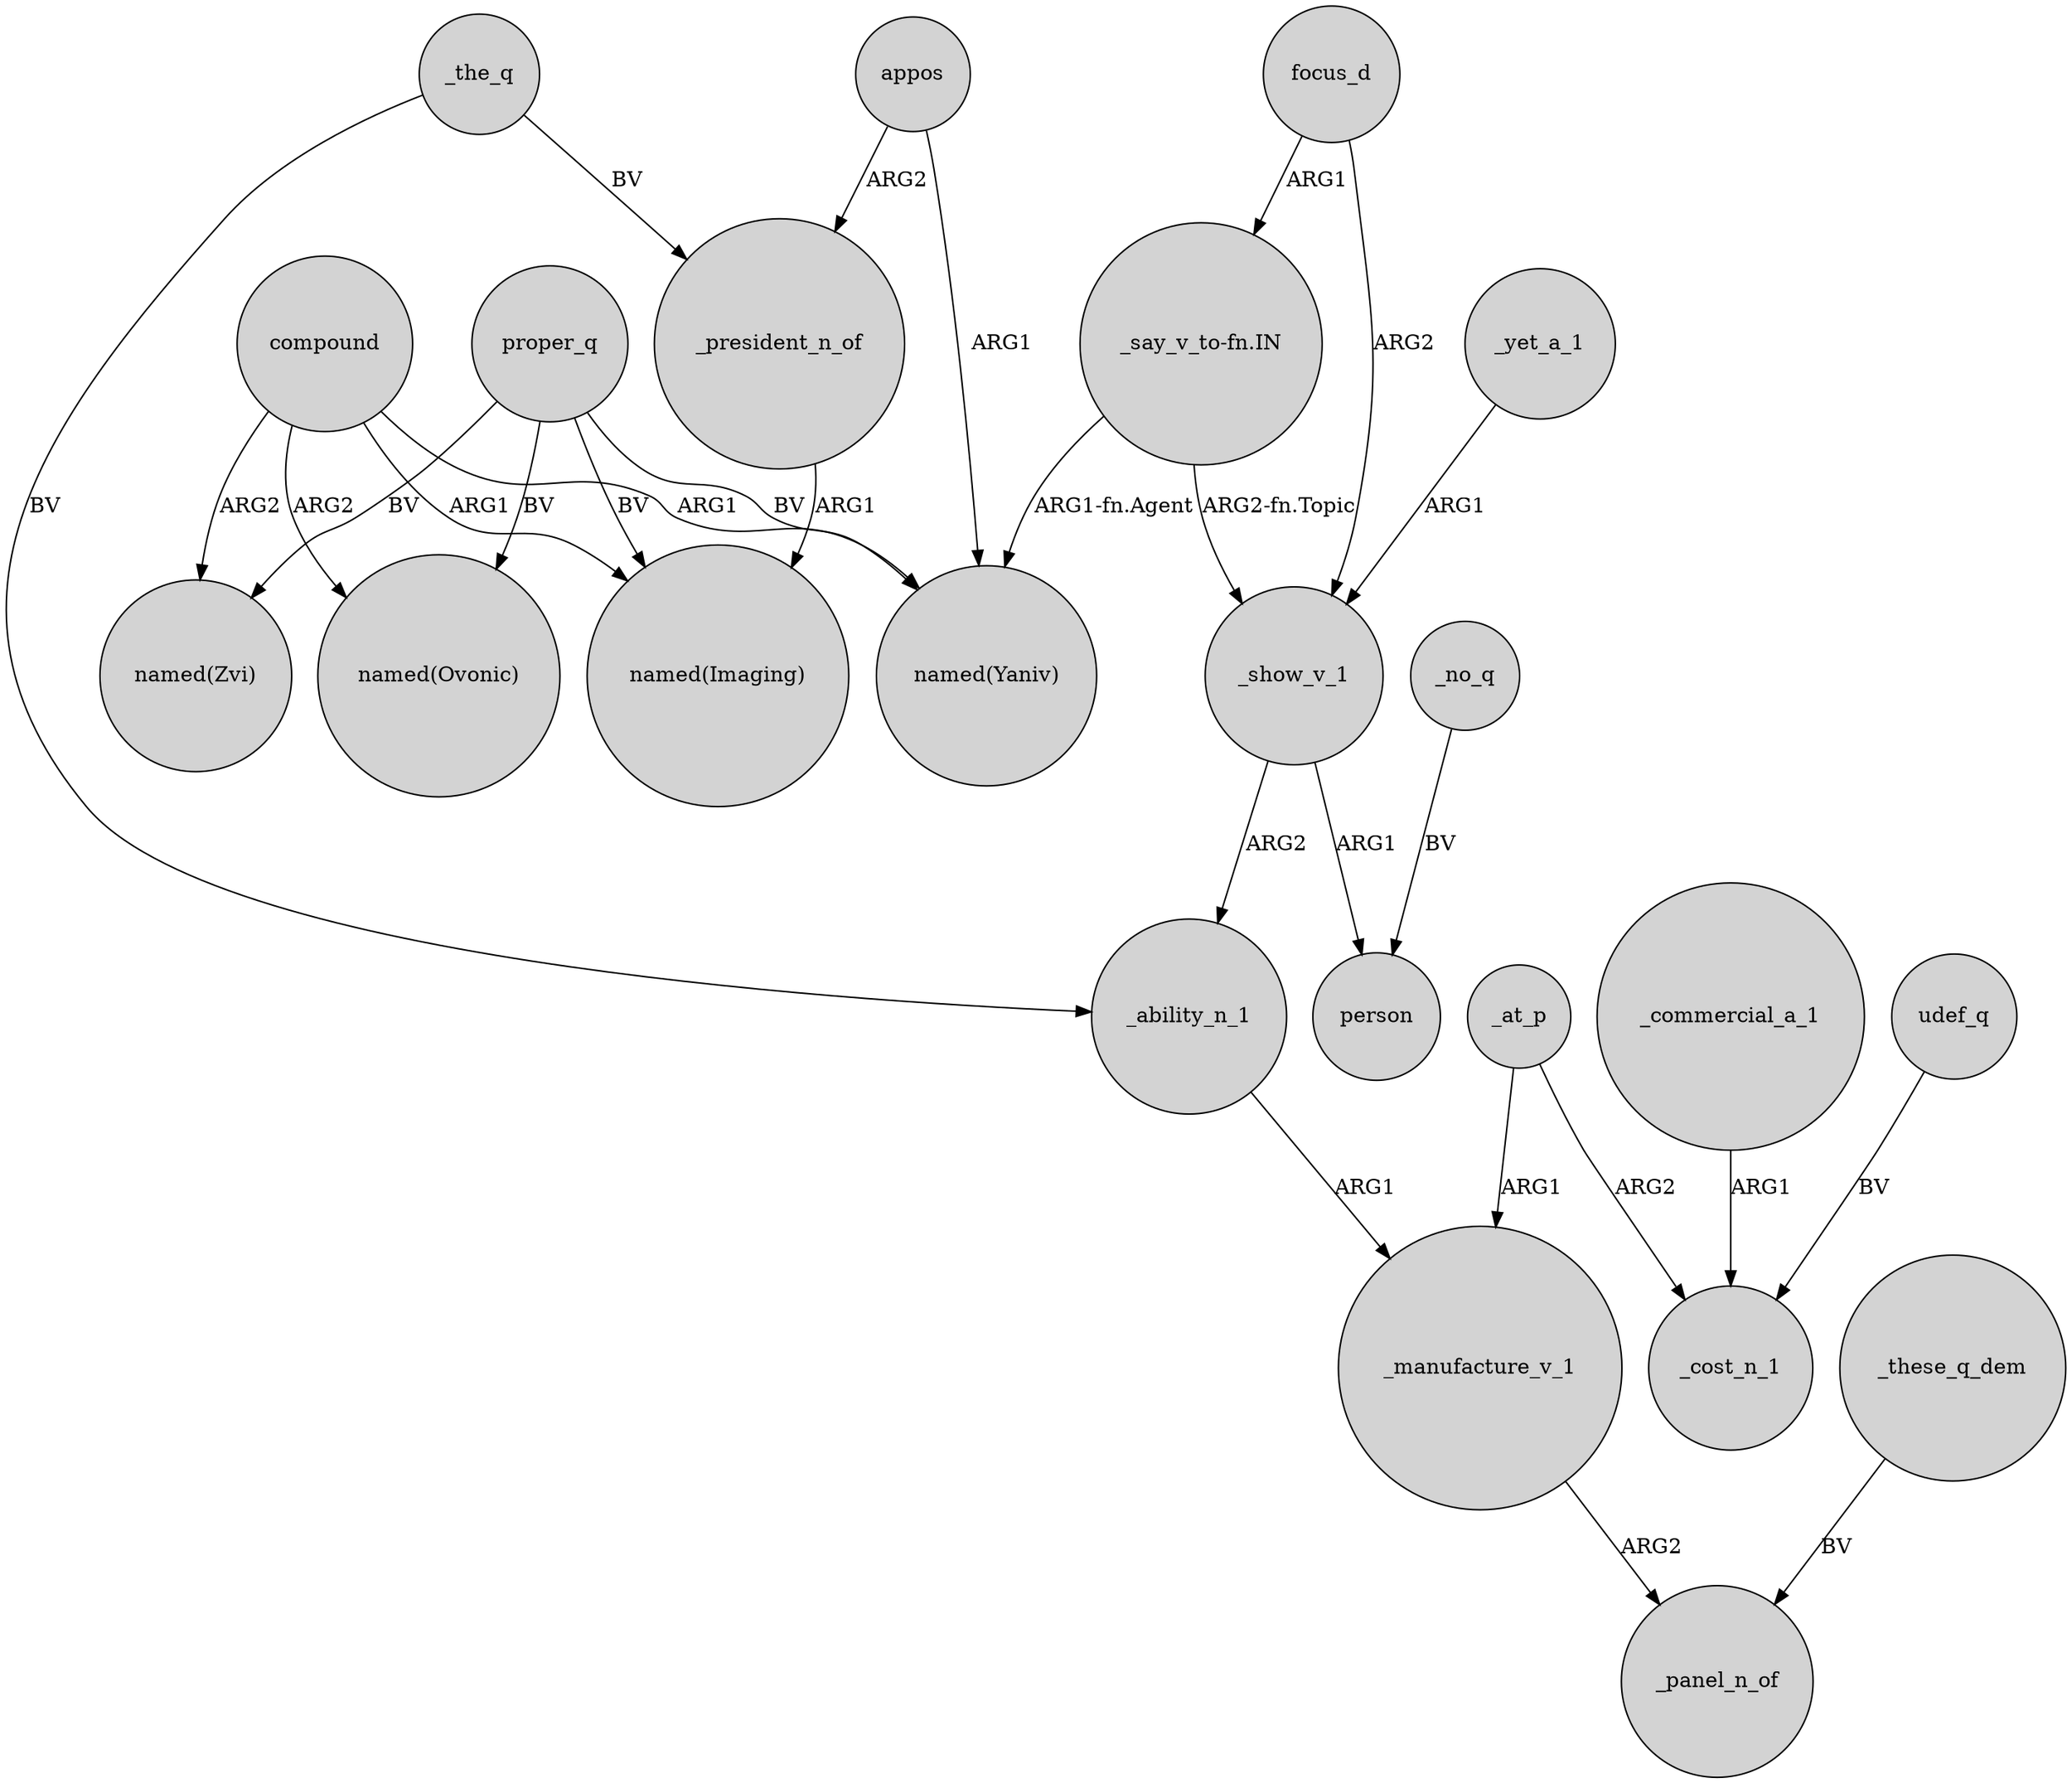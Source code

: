 digraph {
	node [shape=circle style=filled]
	_at_p -> _manufacture_v_1 [label=ARG1]
	"_say_v_to-fn.IN" -> "named(Yaniv)" [label="ARG1-fn.Agent"]
	compound -> "named(Imaging)" [label=ARG1]
	appos -> "named(Yaniv)" [label=ARG1]
	_ability_n_1 -> _manufacture_v_1 [label=ARG1]
	proper_q -> "named(Ovonic)" [label=BV]
	udef_q -> _cost_n_1 [label=BV]
	"_say_v_to-fn.IN" -> _show_v_1 [label="ARG2-fn.Topic"]
	appos -> _president_n_of [label=ARG2]
	proper_q -> "named(Zvi)" [label=BV]
	_show_v_1 -> _ability_n_1 [label=ARG2]
	compound -> "named(Yaniv)" [label=ARG1]
	_the_q -> _president_n_of [label=BV]
	_no_q -> person [label=BV]
	_manufacture_v_1 -> _panel_n_of [label=ARG2]
	focus_d -> _show_v_1 [label=ARG2]
	_at_p -> _cost_n_1 [label=ARG2]
	proper_q -> "named(Yaniv)" [label=BV]
	_yet_a_1 -> _show_v_1 [label=ARG1]
	compound -> "named(Zvi)" [label=ARG2]
	_commercial_a_1 -> _cost_n_1 [label=ARG1]
	_the_q -> _ability_n_1 [label=BV]
	_president_n_of -> "named(Imaging)" [label=ARG1]
	_these_q_dem -> _panel_n_of [label=BV]
	proper_q -> "named(Imaging)" [label=BV]
	compound -> "named(Ovonic)" [label=ARG2]
	focus_d -> "_say_v_to-fn.IN" [label=ARG1]
	_show_v_1 -> person [label=ARG1]
}
